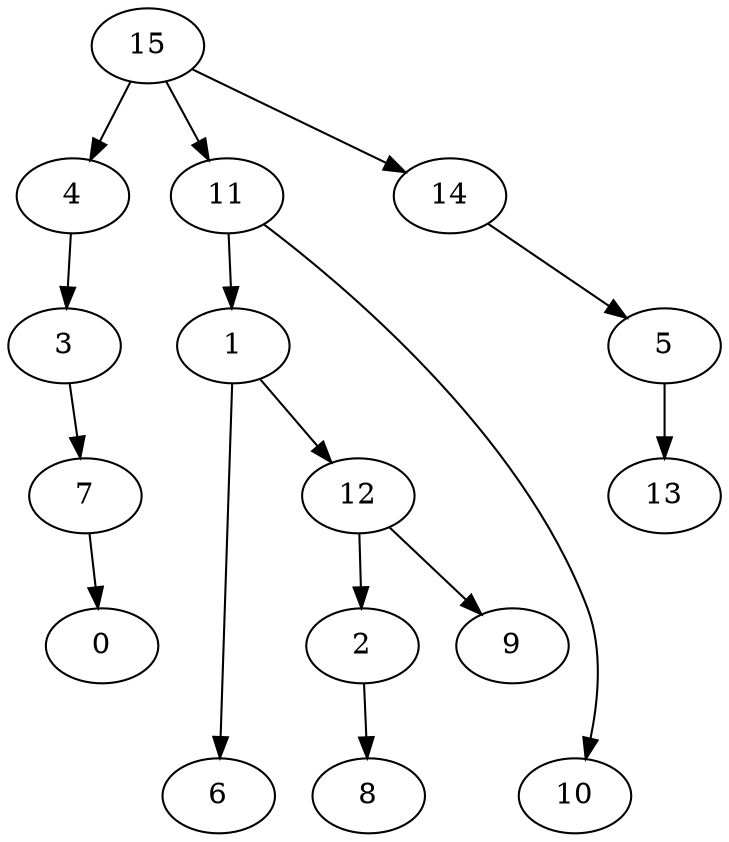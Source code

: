 digraph G {
    1;
    6;
    12;
    2;
    9;
    8;
    3;
    7;
    0;
    4;
    5;
    13;
    11;
    10;
    14;
    15;
    1 -> 6 [weight=0];
    1 -> 12 [weight=0];
    12 -> 2 [weight=0];
    12 -> 9 [weight=0];
    2 -> 8 [weight=0];
    3 -> 7 [weight=0];
    7 -> 0 [weight=0];
    4 -> 3 [weight=0];
    5 -> 13 [weight=1];
    11 -> 1 [weight=0];
    11 -> 10 [weight=0];
    14 -> 5 [weight=0];
    15 -> 4 [weight=0];
    15 -> 11 [weight=0];
    15 -> 14 [weight=0];
}
